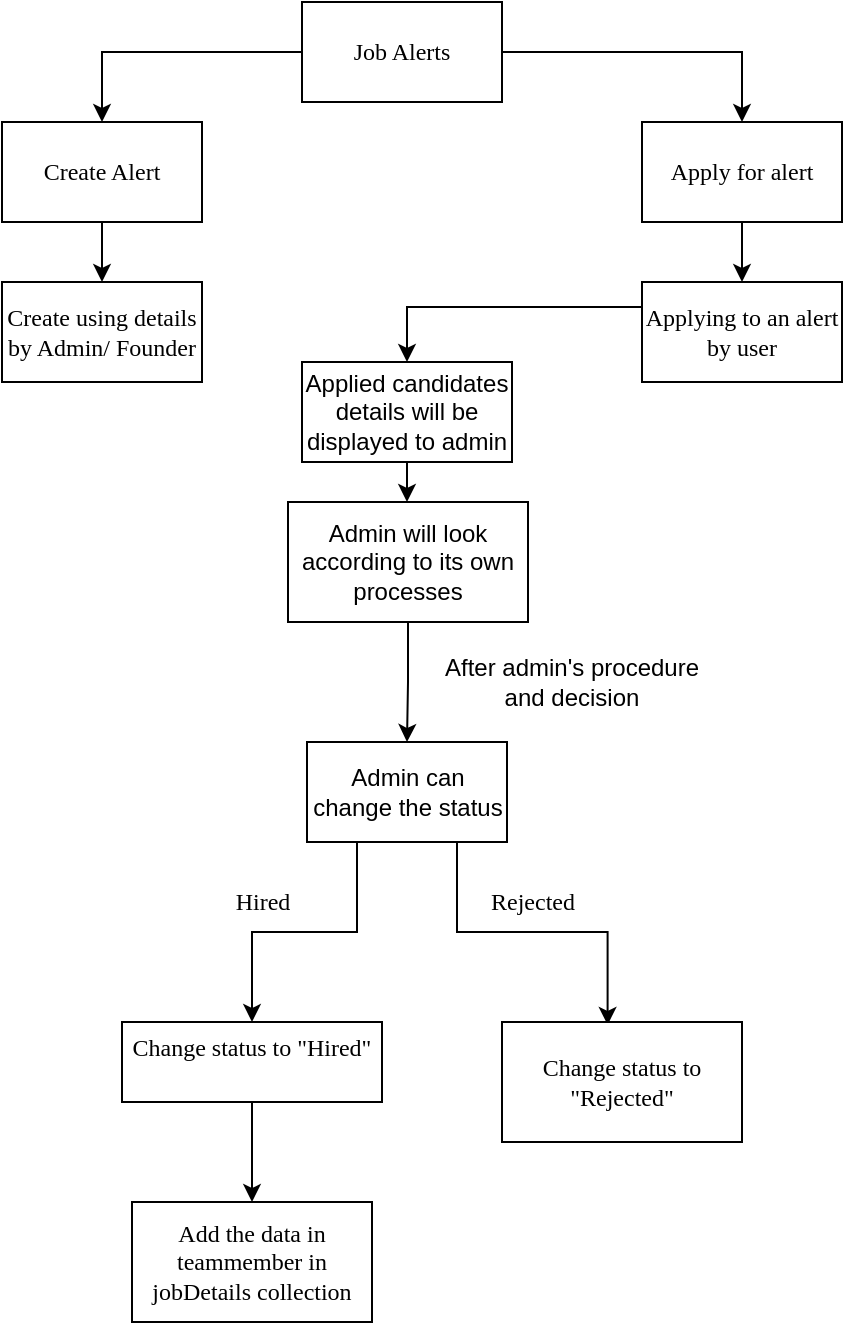 <mxfile version="14.4.3" type="device"><diagram id="C5RBs43oDa-KdzZeNtuy" name="Page-1"><mxGraphModel dx="868" dy="510" grid="1" gridSize="10" guides="1" tooltips="1" connect="1" arrows="1" fold="1" page="1" pageScale="1" pageWidth="1200" pageHeight="1920" math="0" shadow="0"><root><mxCell id="WIyWlLk6GJQsqaUBKTNV-0"/><mxCell id="WIyWlLk6GJQsqaUBKTNV-1" parent="WIyWlLk6GJQsqaUBKTNV-0"/><mxCell id="mUDQGT73F3NVka6OCT1I-21" style="edgeStyle=orthogonalEdgeStyle;rounded=0;orthogonalLoop=1;jettySize=auto;html=1;exitX=0;exitY=0.5;exitDx=0;exitDy=0;entryX=0.5;entryY=0;entryDx=0;entryDy=0;" parent="WIyWlLk6GJQsqaUBKTNV-1" source="mUDQGT73F3NVka6OCT1I-18" target="mUDQGT73F3NVka6OCT1I-19" edge="1"><mxGeometry relative="1" as="geometry"/></mxCell><mxCell id="mUDQGT73F3NVka6OCT1I-22" style="edgeStyle=orthogonalEdgeStyle;rounded=0;orthogonalLoop=1;jettySize=auto;html=1;exitX=1;exitY=0.5;exitDx=0;exitDy=0;entryX=0.5;entryY=0;entryDx=0;entryDy=0;" parent="WIyWlLk6GJQsqaUBKTNV-1" source="mUDQGT73F3NVka6OCT1I-18" target="mUDQGT73F3NVka6OCT1I-20" edge="1"><mxGeometry relative="1" as="geometry"/></mxCell><mxCell id="mUDQGT73F3NVka6OCT1I-18" value="&lt;font face=&quot;Times New Roman&quot;&gt;Job Alerts&lt;/font&gt;" style="rounded=0;whiteSpace=wrap;html=1;" parent="WIyWlLk6GJQsqaUBKTNV-1" vertex="1"><mxGeometry x="280" y="20" width="100" height="50" as="geometry"/></mxCell><mxCell id="mUDQGT73F3NVka6OCT1I-29" style="edgeStyle=orthogonalEdgeStyle;rounded=0;orthogonalLoop=1;jettySize=auto;html=1;exitX=0.5;exitY=1;exitDx=0;exitDy=0;entryX=0.5;entryY=0;entryDx=0;entryDy=0;" parent="WIyWlLk6GJQsqaUBKTNV-1" source="mUDQGT73F3NVka6OCT1I-19" target="mUDQGT73F3NVka6OCT1I-26" edge="1"><mxGeometry relative="1" as="geometry"/></mxCell><mxCell id="mUDQGT73F3NVka6OCT1I-19" value="&lt;font face=&quot;Times New Roman&quot;&gt;Create Alert&lt;/font&gt;" style="rounded=0;whiteSpace=wrap;html=1;" parent="WIyWlLk6GJQsqaUBKTNV-1" vertex="1"><mxGeometry x="130" y="80" width="100" height="50" as="geometry"/></mxCell><mxCell id="mUDQGT73F3NVka6OCT1I-28" style="edgeStyle=orthogonalEdgeStyle;rounded=0;orthogonalLoop=1;jettySize=auto;html=1;exitX=0.5;exitY=1;exitDx=0;exitDy=0;" parent="WIyWlLk6GJQsqaUBKTNV-1" source="mUDQGT73F3NVka6OCT1I-20" target="mUDQGT73F3NVka6OCT1I-27" edge="1"><mxGeometry relative="1" as="geometry"/></mxCell><mxCell id="mUDQGT73F3NVka6OCT1I-20" value="&lt;font face=&quot;Times New Roman&quot;&gt;Apply for alert&lt;/font&gt;" style="rounded=0;whiteSpace=wrap;html=1;" parent="WIyWlLk6GJQsqaUBKTNV-1" vertex="1"><mxGeometry x="450" y="80" width="100" height="50" as="geometry"/></mxCell><mxCell id="mUDQGT73F3NVka6OCT1I-26" value="&lt;font face=&quot;Times New Roman&quot;&gt;Create using details by Admin/ Founder&lt;/font&gt;" style="rounded=0;whiteSpace=wrap;html=1;" parent="WIyWlLk6GJQsqaUBKTNV-1" vertex="1"><mxGeometry x="130" y="160" width="100" height="50" as="geometry"/></mxCell><mxCell id="iaaOXyet2GrJfd8839ov-2" style="edgeStyle=orthogonalEdgeStyle;rounded=0;orthogonalLoop=1;jettySize=auto;html=1;exitX=0;exitY=0.25;exitDx=0;exitDy=0;entryX=0.5;entryY=0;entryDx=0;entryDy=0;" parent="WIyWlLk6GJQsqaUBKTNV-1" source="mUDQGT73F3NVka6OCT1I-27" target="iaaOXyet2GrJfd8839ov-0" edge="1"><mxGeometry relative="1" as="geometry"/></mxCell><mxCell id="mUDQGT73F3NVka6OCT1I-27" value="&lt;font face=&quot;Times New Roman&quot;&gt;Applying to an alert by user&lt;/font&gt;" style="rounded=0;whiteSpace=wrap;html=1;" parent="WIyWlLk6GJQsqaUBKTNV-1" vertex="1"><mxGeometry x="450" y="160" width="100" height="50" as="geometry"/></mxCell><mxCell id="mUDQGT73F3NVka6OCT1I-40" style="edgeStyle=orthogonalEdgeStyle;rounded=0;orthogonalLoop=1;jettySize=auto;html=1;exitX=0.25;exitY=1;exitDx=0;exitDy=0;" parent="WIyWlLk6GJQsqaUBKTNV-1" source="mUDQGT73F3NVka6OCT1I-35" target="mUDQGT73F3NVka6OCT1I-39" edge="1"><mxGeometry relative="1" as="geometry"/></mxCell><mxCell id="mUDQGT73F3NVka6OCT1I-42" style="edgeStyle=orthogonalEdgeStyle;rounded=0;orthogonalLoop=1;jettySize=auto;html=1;exitX=0.75;exitY=1;exitDx=0;exitDy=0;entryX=0.44;entryY=0.024;entryDx=0;entryDy=0;entryPerimeter=0;" parent="WIyWlLk6GJQsqaUBKTNV-1" source="mUDQGT73F3NVka6OCT1I-35" target="mUDQGT73F3NVka6OCT1I-41" edge="1"><mxGeometry relative="1" as="geometry"/></mxCell><mxCell id="mUDQGT73F3NVka6OCT1I-35" value="Admin can change the status" style="rounded=0;whiteSpace=wrap;html=1;" parent="WIyWlLk6GJQsqaUBKTNV-1" vertex="1"><mxGeometry x="282.5" y="390" width="100" height="50" as="geometry"/></mxCell><mxCell id="mUDQGT73F3NVka6OCT1I-38" value="&lt;font face=&quot;Times New Roman&quot;&gt;Rejected&lt;/font&gt;" style="text;html=1;align=center;verticalAlign=middle;resizable=0;points=[];autosize=1;" parent="WIyWlLk6GJQsqaUBKTNV-1" vertex="1"><mxGeometry x="365" y="460" width="60" height="20" as="geometry"/></mxCell><mxCell id="Kw1SymJqjcUMK0YJ_amZ-1" style="edgeStyle=orthogonalEdgeStyle;rounded=0;orthogonalLoop=1;jettySize=auto;html=1;entryX=0.5;entryY=0;entryDx=0;entryDy=0;" parent="WIyWlLk6GJQsqaUBKTNV-1" source="mUDQGT73F3NVka6OCT1I-39" target="Kw1SymJqjcUMK0YJ_amZ-0" edge="1"><mxGeometry relative="1" as="geometry"/></mxCell><mxCell id="mUDQGT73F3NVka6OCT1I-39" value="&lt;div&gt;&lt;font face=&quot;Times New Roman&quot;&gt;Change status to &quot;Hired&quot;&lt;/font&gt;&lt;/div&gt;&lt;div&gt;&lt;font face=&quot;Times New Roman&quot;&gt;&lt;br&gt;&lt;/font&gt;&lt;/div&gt;" style="rounded=0;whiteSpace=wrap;html=1;" parent="WIyWlLk6GJQsqaUBKTNV-1" vertex="1"><mxGeometry x="190" y="530" width="130" height="40" as="geometry"/></mxCell><mxCell id="mUDQGT73F3NVka6OCT1I-41" value="&lt;font face=&quot;Times New Roman&quot;&gt;Change status to &quot;Rejected&quot;&lt;br&gt;&lt;/font&gt;" style="rounded=0;whiteSpace=wrap;html=1;" parent="WIyWlLk6GJQsqaUBKTNV-1" vertex="1"><mxGeometry x="380" y="530" width="120" height="60" as="geometry"/></mxCell><mxCell id="mUDQGT73F3NVka6OCT1I-43" value="&lt;font face=&quot;Times New Roman&quot;&gt;Hired&lt;/font&gt;" style="text;html=1;align=center;verticalAlign=middle;resizable=0;points=[];autosize=1;" parent="WIyWlLk6GJQsqaUBKTNV-1" vertex="1"><mxGeometry x="240" y="460" width="40" height="20" as="geometry"/></mxCell><mxCell id="Kw1SymJqjcUMK0YJ_amZ-0" value="&lt;span style=&quot;font-family: &amp;#34;times new roman&amp;#34;&quot;&gt;Add the data in teammember in jobDetails collection&lt;/span&gt;" style="rounded=0;whiteSpace=wrap;html=1;" parent="WIyWlLk6GJQsqaUBKTNV-1" vertex="1"><mxGeometry x="195" y="620" width="120" height="60" as="geometry"/></mxCell><mxCell id="PruEQGgmkkhuQ_lR6O4A-0" style="edgeStyle=orthogonalEdgeStyle;rounded=0;orthogonalLoop=1;jettySize=auto;html=1;entryX=0.5;entryY=0;entryDx=0;entryDy=0;" parent="WIyWlLk6GJQsqaUBKTNV-1" source="iaaOXyet2GrJfd8839ov-0" target="iaaOXyet2GrJfd8839ov-5" edge="1"><mxGeometry relative="1" as="geometry"/></mxCell><mxCell id="iaaOXyet2GrJfd8839ov-0" value="Applied candidates details will be displayed to admin" style="rounded=0;whiteSpace=wrap;html=1;" parent="WIyWlLk6GJQsqaUBKTNV-1" vertex="1"><mxGeometry x="280" y="200" width="105" height="50" as="geometry"/></mxCell><mxCell id="iaaOXyet2GrJfd8839ov-6" style="edgeStyle=orthogonalEdgeStyle;rounded=0;orthogonalLoop=1;jettySize=auto;html=1;entryX=0.5;entryY=0;entryDx=0;entryDy=0;" parent="WIyWlLk6GJQsqaUBKTNV-1" source="iaaOXyet2GrJfd8839ov-5" target="mUDQGT73F3NVka6OCT1I-35" edge="1"><mxGeometry relative="1" as="geometry"/></mxCell><mxCell id="iaaOXyet2GrJfd8839ov-5" value="&lt;span&gt;Admin will look according to its own processes&lt;/span&gt;" style="rounded=0;whiteSpace=wrap;html=1;" parent="WIyWlLk6GJQsqaUBKTNV-1" vertex="1"><mxGeometry x="273" y="270" width="120" height="60" as="geometry"/></mxCell><mxCell id="iaaOXyet2GrJfd8839ov-7" value="After admin's procedure and decision" style="text;html=1;strokeColor=none;fillColor=none;align=center;verticalAlign=middle;whiteSpace=wrap;rounded=0;" parent="WIyWlLk6GJQsqaUBKTNV-1" vertex="1"><mxGeometry x="340" y="350" width="150" height="20" as="geometry"/></mxCell></root></mxGraphModel></diagram></mxfile>